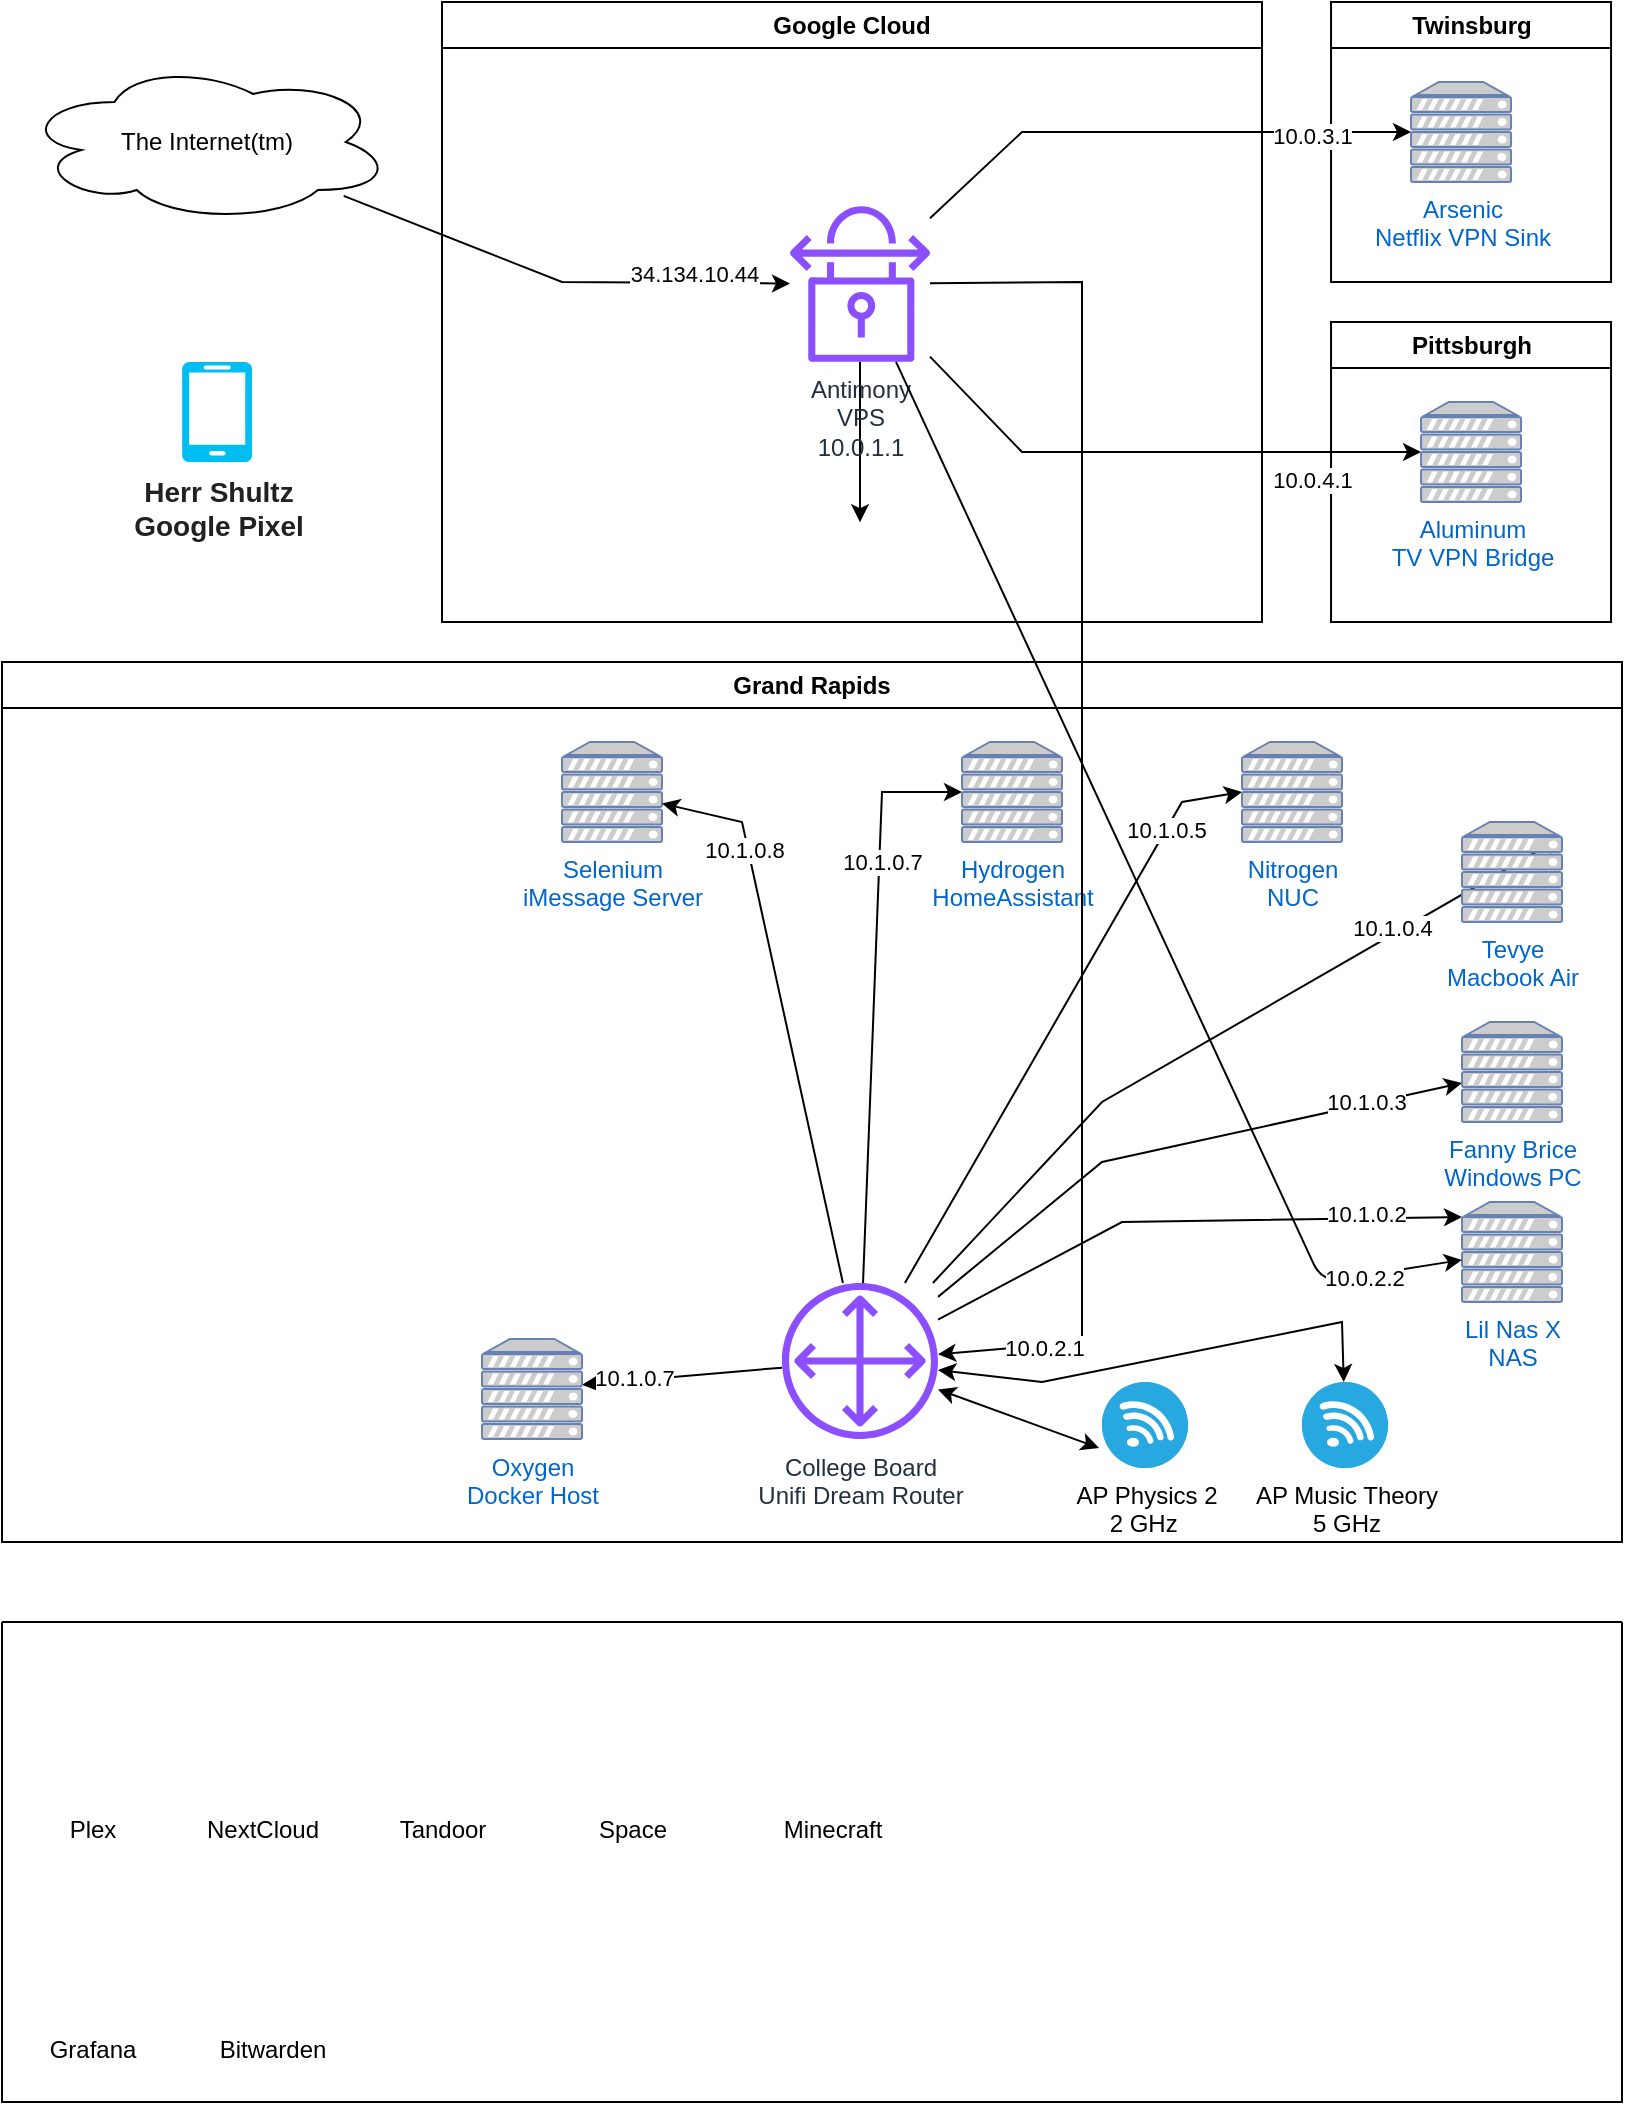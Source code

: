 <mxfile version="24.7.1" type="device">
  <diagram name="Page-1" id="38NVr0pIcP_xWZYmyR6u">
    <mxGraphModel dx="487" dy="676" grid="1" gridSize="10" guides="1" tooltips="1" connect="1" arrows="1" fold="1" page="1" pageScale="1" pageWidth="850" pageHeight="1100" math="0" shadow="0">
      <root>
        <mxCell id="0" />
        <mxCell id="1" parent="0" />
        <mxCell id="dedOjOBftxgCcsjr2Viw-2" value="Grand Rapids" style="swimlane;whiteSpace=wrap;html=1;" parent="1" vertex="1">
          <mxGeometry x="20.0" y="350" width="810" height="440" as="geometry">
            <mxRectangle x="40" y="610" width="120" height="30" as="alternateBounds" />
          </mxGeometry>
        </mxCell>
        <mxCell id="MMp9Sh4trSmI3cayqVID-14" value="AP Physics 2&lt;br&gt;2 GHz&amp;nbsp;" style="fillColor=#28A8E0;verticalLabelPosition=bottom;sketch=0;html=1;strokeColor=#ffffff;verticalAlign=top;align=center;points=[[0.145,0.145,0],[0.5,0,0],[0.855,0.145,0],[1,0.5,0],[0.855,0.855,0],[0.5,1,0],[0.145,0.855,0],[0,0.5,0]];pointerEvents=1;shape=mxgraph.cisco_safe.compositeIcon;bgIcon=ellipse;resIcon=mxgraph.cisco_safe.capability.wireless_connection;" parent="dedOjOBftxgCcsjr2Viw-2" vertex="1">
          <mxGeometry x="550" y="360" width="43" height="43" as="geometry" />
        </mxCell>
        <mxCell id="MMp9Sh4trSmI3cayqVID-21" value="" style="endArrow=classic;html=1;rounded=0;" parent="dedOjOBftxgCcsjr2Viw-2" source="MMp9Sh4trSmI3cayqVID-13" target="dedOjOBftxgCcsjr2Viw-10" edge="1">
          <mxGeometry width="50" height="50" relative="1" as="geometry">
            <mxPoint x="530" y="90" as="sourcePoint" />
            <mxPoint x="580" y="40" as="targetPoint" />
            <Array as="points">
              <mxPoint x="550" y="250" />
            </Array>
          </mxGeometry>
        </mxCell>
        <mxCell id="32" value="10.1.0.3" style="edgeLabel;html=1;align=center;verticalAlign=middle;resizable=0;points=[];" parent="MMp9Sh4trSmI3cayqVID-21" vertex="1" connectable="0">
          <mxGeometry x="0.663" y="1" relative="1" as="geometry">
            <mxPoint as="offset" />
          </mxGeometry>
        </mxCell>
        <mxCell id="MMp9Sh4trSmI3cayqVID-24" value="" style="endArrow=classic;html=1;rounded=0;entryX=1;entryY=0.15;entryDx=0;entryDy=0;entryPerimeter=0;" parent="dedOjOBftxgCcsjr2Viw-2" source="MMp9Sh4trSmI3cayqVID-13" target="MMp9Sh4trSmI3cayqVID-18" edge="1">
          <mxGeometry width="50" height="50" relative="1" as="geometry">
            <mxPoint x="320" y="150" as="sourcePoint" />
            <mxPoint x="115" y="310" as="targetPoint" />
            <Array as="points">
              <mxPoint x="550" y="220" />
            </Array>
          </mxGeometry>
        </mxCell>
        <mxCell id="33" value="10.1.0.4" style="edgeLabel;html=1;align=center;verticalAlign=middle;resizable=0;points=[];" parent="MMp9Sh4trSmI3cayqVID-24" vertex="1" connectable="0">
          <mxGeometry x="0.505" y="3" relative="1" as="geometry">
            <mxPoint as="offset" />
          </mxGeometry>
        </mxCell>
        <mxCell id="MMp9Sh4trSmI3cayqVID-22" value="" style="endArrow=classic;html=1;rounded=0;entryX=0;entryY=0.5;entryDx=0;entryDy=0;entryPerimeter=0;" parent="dedOjOBftxgCcsjr2Viw-2" source="MMp9Sh4trSmI3cayqVID-13" target="dedOjOBftxgCcsjr2Viw-13" edge="1">
          <mxGeometry width="50" height="50" relative="1" as="geometry">
            <mxPoint x="347.5" y="220" as="sourcePoint" />
            <mxPoint x="142.5" y="380" as="targetPoint" />
            <Array as="points">
              <mxPoint x="590" y="70" />
            </Array>
          </mxGeometry>
        </mxCell>
        <mxCell id="35" value="10.1.0.5" style="edgeLabel;html=1;align=center;verticalAlign=middle;resizable=0;points=[];" parent="MMp9Sh4trSmI3cayqVID-22" vertex="1" connectable="0">
          <mxGeometry x="0.698" relative="1" as="geometry">
            <mxPoint as="offset" />
          </mxGeometry>
        </mxCell>
        <mxCell id="MMp9Sh4trSmI3cayqVID-23" value="" style="endArrow=classic;html=1;rounded=0;" parent="dedOjOBftxgCcsjr2Viw-2" source="MMp9Sh4trSmI3cayqVID-13" target="dedOjOBftxgCcsjr2Viw-14" edge="1">
          <mxGeometry width="50" height="50" relative="1" as="geometry">
            <mxPoint x="440" y="180" as="sourcePoint" />
            <mxPoint x="320" y="270" as="targetPoint" />
          </mxGeometry>
        </mxCell>
        <mxCell id="38" value="10.1.0.7" style="edgeLabel;html=1;align=center;verticalAlign=middle;resizable=0;points=[];" parent="MMp9Sh4trSmI3cayqVID-23" vertex="1" connectable="0">
          <mxGeometry x="0.478" y="-1" relative="1" as="geometry">
            <mxPoint as="offset" />
          </mxGeometry>
        </mxCell>
        <mxCell id="MMp9Sh4trSmI3cayqVID-25" value="" style="endArrow=classic;html=1;rounded=0;" parent="dedOjOBftxgCcsjr2Viw-2" source="MMp9Sh4trSmI3cayqVID-13" target="dedOjOBftxgCcsjr2Viw-15" edge="1">
          <mxGeometry width="50" height="50" relative="1" as="geometry">
            <mxPoint x="337" y="138" as="sourcePoint" />
            <mxPoint x="330" y="280" as="targetPoint" />
            <Array as="points">
              <mxPoint x="440" y="65" />
            </Array>
          </mxGeometry>
        </mxCell>
        <mxCell id="34" value="10.1.0.7" style="edgeLabel;html=1;align=center;verticalAlign=middle;resizable=0;points=[];" parent="MMp9Sh4trSmI3cayqVID-25" vertex="1" connectable="0">
          <mxGeometry x="0.474" y="-1" relative="1" as="geometry">
            <mxPoint as="offset" />
          </mxGeometry>
        </mxCell>
        <mxCell id="MMp9Sh4trSmI3cayqVID-27" value="" style="endArrow=classic;html=1;rounded=0;entryX=0;entryY=0.15;entryDx=0;entryDy=0;entryPerimeter=0;" parent="dedOjOBftxgCcsjr2Viw-2" source="MMp9Sh4trSmI3cayqVID-13" target="dedOjOBftxgCcsjr2Viw-17" edge="1">
          <mxGeometry width="50" height="50" relative="1" as="geometry">
            <mxPoint x="374" y="138" as="sourcePoint" />
            <mxPoint x="512" y="290" as="targetPoint" />
            <Array as="points">
              <mxPoint x="560" y="280" />
            </Array>
          </mxGeometry>
        </mxCell>
        <mxCell id="31" value="10.1.0.2" style="edgeLabel;html=1;align=center;verticalAlign=middle;resizable=0;points=[];" parent="MMp9Sh4trSmI3cayqVID-27" vertex="1" connectable="0">
          <mxGeometry x="0.65" y="2" relative="1" as="geometry">
            <mxPoint as="offset" />
          </mxGeometry>
        </mxCell>
        <mxCell id="dedOjOBftxgCcsjr2Viw-10" value="Fanny Brice&lt;br&gt;Windows PC" style="fontColor=#0066CC;verticalAlign=top;verticalLabelPosition=bottom;labelPosition=center;align=center;html=1;outlineConnect=0;fillColor=#CCCCCC;strokeColor=#6881B3;gradientColor=none;gradientDirection=north;strokeWidth=2;shape=mxgraph.networks.server;" parent="dedOjOBftxgCcsjr2Viw-2" vertex="1">
          <mxGeometry x="730" y="180" width="50" height="50" as="geometry" />
        </mxCell>
        <mxCell id="dedOjOBftxgCcsjr2Viw-13" value="Nitrogen&lt;br&gt;NUC" style="fontColor=#0066CC;verticalAlign=top;verticalLabelPosition=bottom;labelPosition=center;align=center;html=1;outlineConnect=0;fillColor=#CCCCCC;strokeColor=#6881B3;gradientColor=none;gradientDirection=north;strokeWidth=2;shape=mxgraph.networks.server;" parent="dedOjOBftxgCcsjr2Viw-2" vertex="1">
          <mxGeometry x="620" y="40" width="50" height="50" as="geometry" />
        </mxCell>
        <mxCell id="dedOjOBftxgCcsjr2Viw-14" value="Oxygen&lt;br&gt;Docker Host" style="fontColor=#0066CC;verticalAlign=top;verticalLabelPosition=bottom;labelPosition=center;align=center;html=1;outlineConnect=0;fillColor=#CCCCCC;strokeColor=#6881B3;gradientColor=none;gradientDirection=north;strokeWidth=2;shape=mxgraph.networks.server;" parent="dedOjOBftxgCcsjr2Viw-2" vertex="1">
          <mxGeometry x="240" y="338.5" width="50" height="50" as="geometry" />
        </mxCell>
        <mxCell id="dedOjOBftxgCcsjr2Viw-15" value="Hydrogen&lt;br&gt;HomeAssistant" style="fontColor=#0066CC;verticalAlign=top;verticalLabelPosition=bottom;labelPosition=center;align=center;html=1;outlineConnect=0;fillColor=#CCCCCC;strokeColor=#6881B3;gradientColor=none;gradientDirection=north;strokeWidth=2;shape=mxgraph.networks.server;" parent="dedOjOBftxgCcsjr2Viw-2" vertex="1">
          <mxGeometry x="480" y="40" width="50" height="50" as="geometry" />
        </mxCell>
        <mxCell id="dedOjOBftxgCcsjr2Viw-16" value="Selenium&lt;br&gt;iMessage Server" style="fontColor=#0066CC;verticalAlign=top;verticalLabelPosition=bottom;labelPosition=center;align=center;html=1;outlineConnect=0;fillColor=#CCCCCC;strokeColor=#6881B3;gradientColor=none;gradientDirection=north;strokeWidth=2;shape=mxgraph.networks.server;" parent="dedOjOBftxgCcsjr2Viw-2" vertex="1">
          <mxGeometry x="280" y="40" width="50" height="50" as="geometry" />
        </mxCell>
        <mxCell id="dedOjOBftxgCcsjr2Viw-17" value="Lil Nas X&lt;br&gt;NAS" style="fontColor=#0066CC;verticalAlign=top;verticalLabelPosition=bottom;labelPosition=center;align=center;html=1;outlineConnect=0;fillColor=#CCCCCC;strokeColor=#6881B3;gradientColor=none;gradientDirection=north;strokeWidth=2;shape=mxgraph.networks.server;" parent="dedOjOBftxgCcsjr2Viw-2" vertex="1">
          <mxGeometry x="730" y="270" width="50" height="50" as="geometry" />
        </mxCell>
        <mxCell id="MMp9Sh4trSmI3cayqVID-18" value="Tevye&lt;br&gt;Macbook Air" style="fontColor=#0066CC;verticalAlign=top;verticalLabelPosition=bottom;labelPosition=center;align=center;html=1;outlineConnect=0;fillColor=#CCCCCC;strokeColor=#6881B3;gradientColor=none;gradientDirection=north;strokeWidth=2;shape=mxgraph.networks.server;" parent="dedOjOBftxgCcsjr2Viw-2" vertex="1">
          <mxGeometry x="730" y="80" width="50" height="50" as="geometry" />
        </mxCell>
        <mxCell id="MMp9Sh4trSmI3cayqVID-15" value="AP Music Theory&lt;br&gt;5 GHz" style="fillColor=#28A8E0;verticalLabelPosition=bottom;sketch=0;html=1;strokeColor=#ffffff;verticalAlign=top;align=center;points=[[0.145,0.145,0],[0.5,0,0],[0.855,0.145,0],[1,0.5,0],[0.855,0.855,0],[0.5,1,0],[0.145,0.855,0],[0,0.5,0]];pointerEvents=1;shape=mxgraph.cisco_safe.compositeIcon;bgIcon=ellipse;resIcon=mxgraph.cisco_safe.capability.wireless_connection;" parent="dedOjOBftxgCcsjr2Viw-2" vertex="1">
          <mxGeometry x="650" y="360" width="43" height="43" as="geometry" />
        </mxCell>
        <mxCell id="MMp9Sh4trSmI3cayqVID-16" value="" style="endArrow=classic;startArrow=classic;html=1;rounded=0;" parent="dedOjOBftxgCcsjr2Viw-2" source="MMp9Sh4trSmI3cayqVID-13" target="MMp9Sh4trSmI3cayqVID-15" edge="1">
          <mxGeometry width="50" height="50" relative="1" as="geometry">
            <mxPoint x="440" y="130" as="sourcePoint" />
            <mxPoint x="490" y="80" as="targetPoint" />
            <Array as="points">
              <mxPoint x="520" y="360" />
              <mxPoint x="670" y="330" />
            </Array>
          </mxGeometry>
        </mxCell>
        <mxCell id="MMp9Sh4trSmI3cayqVID-17" value="" style="endArrow=classic;startArrow=classic;html=1;rounded=0;entryX=-0.035;entryY=0.767;entryDx=0;entryDy=0;entryPerimeter=0;" parent="dedOjOBftxgCcsjr2Viw-2" source="MMp9Sh4trSmI3cayqVID-13" target="MMp9Sh4trSmI3cayqVID-14" edge="1">
          <mxGeometry width="50" height="50" relative="1" as="geometry">
            <mxPoint x="440" y="130" as="sourcePoint" />
            <mxPoint x="490" y="80" as="targetPoint" />
          </mxGeometry>
        </mxCell>
        <mxCell id="MMp9Sh4trSmI3cayqVID-13" value="College Board&lt;br&gt;Unifi Dream Router" style="sketch=0;outlineConnect=0;fontColor=#232F3E;gradientColor=none;fillColor=#8C4FFF;strokeColor=none;dashed=0;verticalLabelPosition=bottom;verticalAlign=top;align=center;html=1;fontSize=12;fontStyle=0;aspect=fixed;pointerEvents=1;shape=mxgraph.aws4.customer_gateway;" parent="dedOjOBftxgCcsjr2Viw-2" vertex="1">
          <mxGeometry x="390" y="310.5" width="78" height="78" as="geometry" />
        </mxCell>
        <mxCell id="36" value="" style="endArrow=classic;html=1;rounded=0;" parent="dedOjOBftxgCcsjr2Viw-2" source="MMp9Sh4trSmI3cayqVID-13" target="dedOjOBftxgCcsjr2Viw-16" edge="1">
          <mxGeometry width="50" height="50" relative="1" as="geometry">
            <mxPoint x="410" y="300" as="sourcePoint" />
            <mxPoint x="460" y="250" as="targetPoint" />
            <Array as="points">
              <mxPoint x="370" y="80" />
            </Array>
          </mxGeometry>
        </mxCell>
        <mxCell id="37" value="10.1.0.8" style="edgeLabel;html=1;align=center;verticalAlign=middle;resizable=0;points=[];" parent="36" vertex="1" connectable="0">
          <mxGeometry x="0.603" y="2" relative="1" as="geometry">
            <mxPoint as="offset" />
          </mxGeometry>
        </mxCell>
        <mxCell id="dedOjOBftxgCcsjr2Viw-4" value="Pittsburgh" style="swimlane;whiteSpace=wrap;html=1;" parent="1" vertex="1">
          <mxGeometry x="684.52" y="180" width="140" height="150" as="geometry" />
        </mxCell>
        <mxCell id="MMp9Sh4trSmI3cayqVID-29" value="Aluminum&lt;br&gt;TV VPN Bridge" style="fontColor=#0066CC;verticalAlign=top;verticalLabelPosition=bottom;labelPosition=center;align=center;html=1;outlineConnect=0;fillColor=#CCCCCC;strokeColor=#6881B3;gradientColor=none;gradientDirection=north;strokeWidth=2;shape=mxgraph.networks.server;" parent="dedOjOBftxgCcsjr2Viw-4" vertex="1">
          <mxGeometry x="45" y="40" width="50" height="50" as="geometry" />
        </mxCell>
        <mxCell id="dedOjOBftxgCcsjr2Viw-5" value="Google Cloud" style="swimlane;whiteSpace=wrap;html=1;" parent="1" vertex="1">
          <mxGeometry x="240" y="20" width="410" height="310" as="geometry" />
        </mxCell>
        <mxCell id="44" value="" style="edgeStyle=orthogonalEdgeStyle;rounded=0;orthogonalLoop=1;jettySize=auto;html=1;" parent="dedOjOBftxgCcsjr2Viw-5" source="MMp9Sh4trSmI3cayqVID-1" edge="1">
          <mxGeometry relative="1" as="geometry">
            <mxPoint x="209" y="260.091" as="targetPoint" />
          </mxGeometry>
        </mxCell>
        <mxCell id="MMp9Sh4trSmI3cayqVID-1" value="Antimony&lt;br&gt;VPS&lt;br&gt;10.0.1.1" style="sketch=0;outlineConnect=0;fontColor=#232F3E;gradientColor=none;fillColor=#8C4FFF;strokeColor=none;dashed=0;verticalLabelPosition=bottom;verticalAlign=top;align=center;html=1;fontSize=12;fontStyle=0;aspect=fixed;pointerEvents=1;shape=mxgraph.aws4.vpn_connection;" parent="dedOjOBftxgCcsjr2Viw-5" vertex="1">
          <mxGeometry x="174" y="102" width="70" height="78" as="geometry" />
        </mxCell>
        <mxCell id="dedOjOBftxgCcsjr2Viw-3" value="Twinsburg" style="swimlane;whiteSpace=wrap;html=1;" parent="1" vertex="1">
          <mxGeometry x="684.52" y="20" width="140" height="140" as="geometry" />
        </mxCell>
        <mxCell id="MMp9Sh4trSmI3cayqVID-30" value="Arsenic&lt;br&gt;Netflix VPN Sink" style="fontColor=#0066CC;verticalAlign=top;verticalLabelPosition=bottom;labelPosition=center;align=center;html=1;outlineConnect=0;fillColor=#CCCCCC;strokeColor=#6881B3;gradientColor=none;gradientDirection=north;strokeWidth=2;shape=mxgraph.networks.server;" parent="dedOjOBftxgCcsjr2Viw-3" vertex="1">
          <mxGeometry x="40" y="40" width="50" height="50" as="geometry" />
        </mxCell>
        <mxCell id="dedOjOBftxgCcsjr2Viw-6" value="The Internet(tm)" style="ellipse;shape=cloud;whiteSpace=wrap;html=1;" parent="1" vertex="1">
          <mxGeometry x="30" y="50" width="185" height="80" as="geometry" />
        </mxCell>
        <mxCell id="MMp9Sh4trSmI3cayqVID-3" value="" style="endArrow=classic;html=1;rounded=0;" parent="1" source="dedOjOBftxgCcsjr2Viw-6" target="MMp9Sh4trSmI3cayqVID-1" edge="1">
          <mxGeometry width="50" height="50" relative="1" as="geometry">
            <mxPoint x="600" y="340" as="sourcePoint" />
            <mxPoint x="650" y="290" as="targetPoint" />
            <Array as="points">
              <mxPoint x="300" y="160" />
            </Array>
          </mxGeometry>
        </mxCell>
        <mxCell id="MMp9Sh4trSmI3cayqVID-4" value="34.134.10.44" style="edgeLabel;html=1;align=center;verticalAlign=middle;resizable=0;points=[];" parent="MMp9Sh4trSmI3cayqVID-3" vertex="1" connectable="0">
          <mxGeometry x="0.691" y="-1" relative="1" as="geometry">
            <mxPoint x="-12" y="-6" as="offset" />
          </mxGeometry>
        </mxCell>
        <mxCell id="MMp9Sh4trSmI3cayqVID-41" value="" style="swimlane;startSize=0;" parent="1" vertex="1">
          <mxGeometry x="20" y="830" width="810" height="240" as="geometry" />
        </mxCell>
        <mxCell id="MMp9Sh4trSmI3cayqVID-33" value="Plex" style="shape=image;html=1;verticalAlign=top;verticalLabelPosition=bottom;labelBackgroundColor=#ffffff;imageAspect=0;aspect=fixed;image=https://cdn1.iconfinder.com/data/icons/unicons-line-vol-3/24/docker-128.png" parent="MMp9Sh4trSmI3cayqVID-41" vertex="1">
          <mxGeometry x="10" y="20" width="70" height="70" as="geometry" />
        </mxCell>
        <mxCell id="MMp9Sh4trSmI3cayqVID-34" value="NextCloud" style="shape=image;html=1;verticalAlign=top;verticalLabelPosition=bottom;labelBackgroundColor=#ffffff;imageAspect=0;aspect=fixed;image=https://cdn1.iconfinder.com/data/icons/unicons-line-vol-3/24/docker-128.png" parent="MMp9Sh4trSmI3cayqVID-41" vertex="1">
          <mxGeometry x="95" y="20" width="70" height="70" as="geometry" />
        </mxCell>
        <mxCell id="MMp9Sh4trSmI3cayqVID-35" value="Tandoor" style="shape=image;html=1;verticalAlign=top;verticalLabelPosition=bottom;labelBackgroundColor=#ffffff;imageAspect=0;aspect=fixed;image=https://cdn1.iconfinder.com/data/icons/unicons-line-vol-3/24/docker-128.png" parent="MMp9Sh4trSmI3cayqVID-41" vertex="1">
          <mxGeometry x="185" y="20" width="70" height="70" as="geometry" />
        </mxCell>
        <mxCell id="MMp9Sh4trSmI3cayqVID-36" value="Space" style="shape=image;html=1;verticalAlign=top;verticalLabelPosition=bottom;labelBackgroundColor=#ffffff;imageAspect=0;aspect=fixed;image=https://cdn1.iconfinder.com/data/icons/unicons-line-vol-3/24/docker-128.png" parent="MMp9Sh4trSmI3cayqVID-41" vertex="1">
          <mxGeometry x="280" y="20" width="70" height="70" as="geometry" />
        </mxCell>
        <mxCell id="MMp9Sh4trSmI3cayqVID-37" value="Minecraft" style="shape=image;html=1;verticalAlign=top;verticalLabelPosition=bottom;labelBackgroundColor=#ffffff;imageAspect=0;aspect=fixed;image=https://cdn1.iconfinder.com/data/icons/unicons-line-vol-3/24/docker-128.png" parent="MMp9Sh4trSmI3cayqVID-41" vertex="1">
          <mxGeometry x="380" y="20" width="70" height="70" as="geometry" />
        </mxCell>
        <mxCell id="MMp9Sh4trSmI3cayqVID-38" value="Grafana" style="shape=image;html=1;verticalAlign=top;verticalLabelPosition=bottom;labelBackgroundColor=#ffffff;imageAspect=0;aspect=fixed;image=https://cdn1.iconfinder.com/data/icons/unicons-line-vol-3/24/docker-128.png" parent="MMp9Sh4trSmI3cayqVID-41" vertex="1">
          <mxGeometry x="10" y="130" width="70" height="70" as="geometry" />
        </mxCell>
        <mxCell id="MMp9Sh4trSmI3cayqVID-39" value="Bitwarden" style="shape=image;html=1;verticalAlign=top;verticalLabelPosition=bottom;labelBackgroundColor=#ffffff;imageAspect=0;aspect=fixed;image=https://cdn1.iconfinder.com/data/icons/unicons-line-vol-3/24/docker-128.png" parent="MMp9Sh4trSmI3cayqVID-41" vertex="1">
          <mxGeometry x="100" y="130" width="70" height="70" as="geometry" />
        </mxCell>
        <mxCell id="2" value="" style="endArrow=classic;html=1;rounded=0;entryX=0;entryY=0.5;entryDx=0;entryDy=0;entryPerimeter=0;" parent="1" source="MMp9Sh4trSmI3cayqVID-1" target="MMp9Sh4trSmI3cayqVID-30" edge="1">
          <mxGeometry width="50" height="50" relative="1" as="geometry">
            <mxPoint x="440" y="380" as="sourcePoint" />
            <mxPoint x="490" y="330" as="targetPoint" />
            <Array as="points">
              <mxPoint x="530" y="85" />
            </Array>
          </mxGeometry>
        </mxCell>
        <mxCell id="3" value="10.0.3.1" style="edgeLabel;html=1;align=center;verticalAlign=middle;resizable=0;points=[];" parent="2" vertex="1" connectable="0">
          <mxGeometry x="0.738" y="2" relative="1" as="geometry">
            <mxPoint x="-16" y="4" as="offset" />
          </mxGeometry>
        </mxCell>
        <mxCell id="MMp9Sh4trSmI3cayqVID-32" value="&lt;b style=&quot;color: rgb(32, 33, 34); font-family: sans-serif; font-size: 14px; text-align: left; background-color: rgb(255, 255, 255);&quot;&gt;Herr Shultz&lt;br&gt;Google Pixel&lt;br&gt;&lt;/b&gt;" style="verticalLabelPosition=bottom;html=1;verticalAlign=top;align=center;strokeColor=none;fillColor=#00BEF2;shape=mxgraph.azure.mobile;pointerEvents=1;" parent="1" vertex="1">
          <mxGeometry x="110" y="200" width="35" height="50" as="geometry" />
        </mxCell>
        <mxCell id="27" value="" style="endArrow=classic;html=1;rounded=0;" parent="1" source="MMp9Sh4trSmI3cayqVID-1" target="MMp9Sh4trSmI3cayqVID-13" edge="1">
          <mxGeometry width="50" height="50" relative="1" as="geometry">
            <mxPoint x="430" y="450" as="sourcePoint" />
            <mxPoint x="480" y="400" as="targetPoint" />
            <Array as="points">
              <mxPoint x="560" y="160" />
              <mxPoint x="560" y="690" />
            </Array>
          </mxGeometry>
        </mxCell>
        <mxCell id="28" value="10.0.2.1" style="edgeLabel;html=1;align=center;verticalAlign=middle;resizable=0;points=[];" parent="27" vertex="1" connectable="0">
          <mxGeometry x="0.843" y="1" relative="1" as="geometry">
            <mxPoint as="offset" />
          </mxGeometry>
        </mxCell>
        <mxCell id="29" value="" style="endArrow=classic;html=1;rounded=0;" parent="1" source="MMp9Sh4trSmI3cayqVID-1" target="MMp9Sh4trSmI3cayqVID-29" edge="1">
          <mxGeometry width="50" height="50" relative="1" as="geometry">
            <mxPoint x="430" y="450" as="sourcePoint" />
            <mxPoint x="480" y="400" as="targetPoint" />
            <Array as="points">
              <mxPoint x="530" y="245" />
            </Array>
          </mxGeometry>
        </mxCell>
        <mxCell id="30" value="10.0.4.1" style="edgeLabel;html=1;align=center;verticalAlign=middle;resizable=0;points=[];" parent="29" vertex="1" connectable="0">
          <mxGeometry x="0.199" y="3" relative="1" as="geometry">
            <mxPoint x="52" y="17" as="offset" />
          </mxGeometry>
        </mxCell>
        <mxCell id="39" value="" style="endArrow=classic;html=1;" parent="1" source="MMp9Sh4trSmI3cayqVID-1" target="dedOjOBftxgCcsjr2Viw-17" edge="1">
          <mxGeometry width="50" height="50" relative="1" as="geometry">
            <mxPoint x="510" y="440" as="sourcePoint" />
            <mxPoint x="560" y="390" as="targetPoint" />
            <Array as="points">
              <mxPoint x="680" y="660" />
            </Array>
          </mxGeometry>
        </mxCell>
        <mxCell id="40" value="10.0.2.2" style="edgeLabel;html=1;align=center;verticalAlign=middle;resizable=0;points=[];" parent="39" vertex="1" connectable="0">
          <mxGeometry x="0.825" y="-1" relative="1" as="geometry">
            <mxPoint as="offset" />
          </mxGeometry>
        </mxCell>
      </root>
    </mxGraphModel>
  </diagram>
</mxfile>
